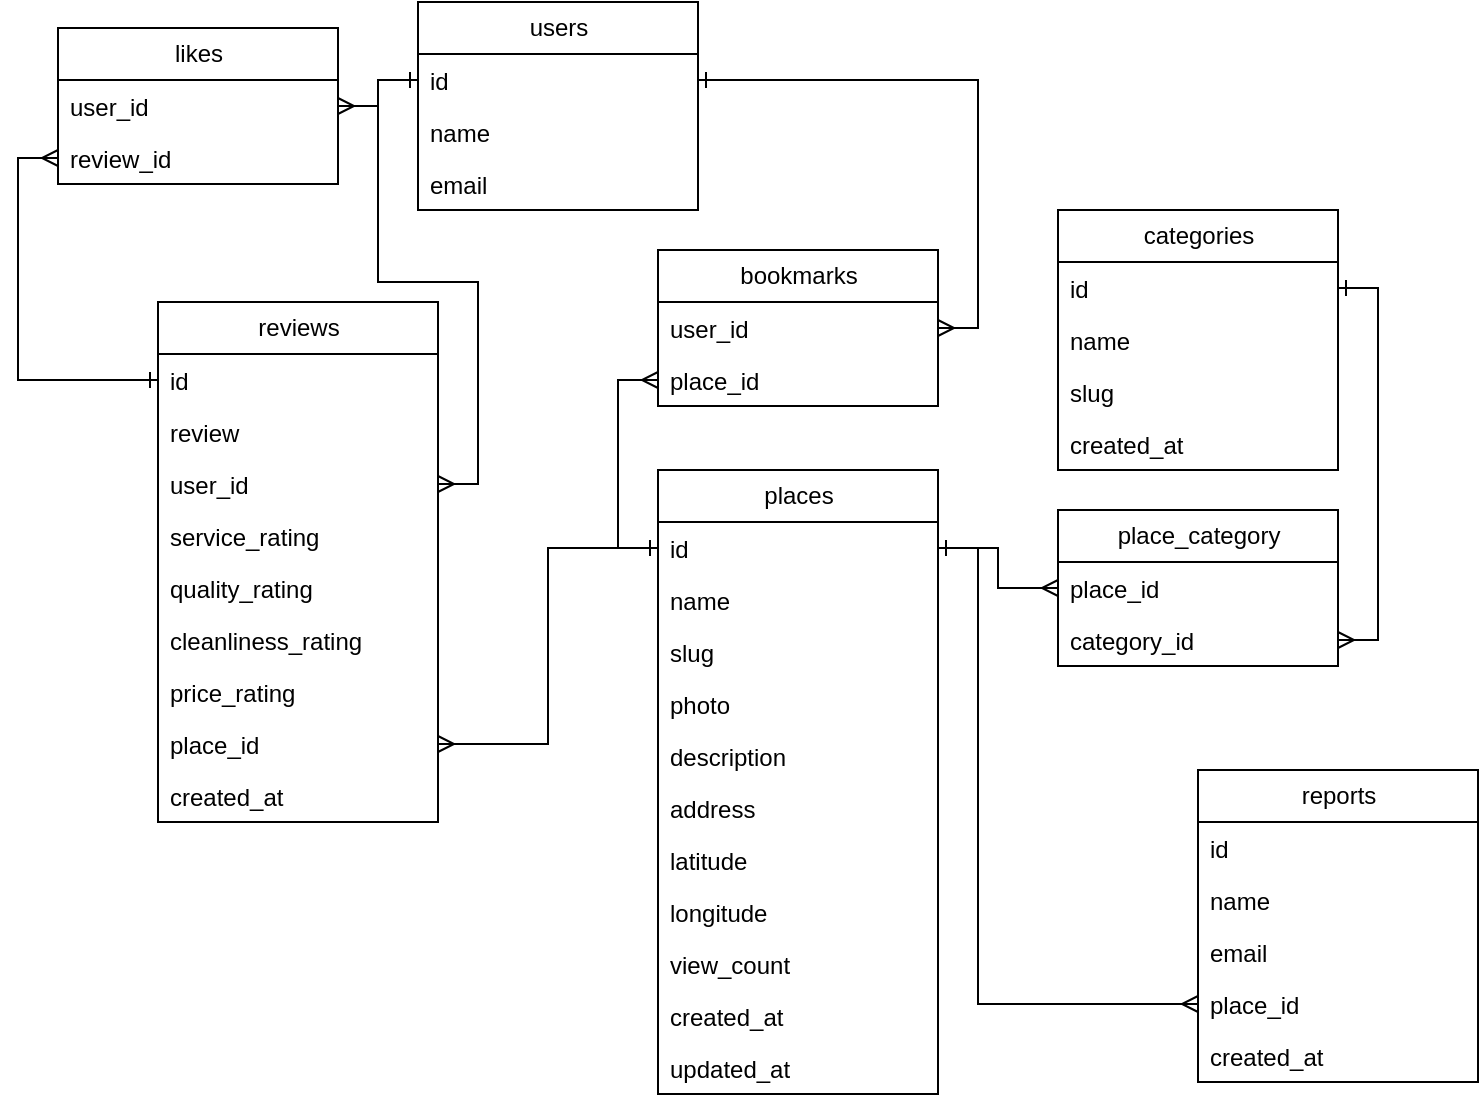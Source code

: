 <mxfile version="25.0.1">
  <diagram name="Page-1" id="MOGiZ9mFXUid4ABzVC6d">
    <mxGraphModel dx="1257" dy="753" grid="1" gridSize="10" guides="1" tooltips="1" connect="1" arrows="1" fold="1" page="1" pageScale="1" pageWidth="1169" pageHeight="827" background="#ffffff" math="0" shadow="0">
      <root>
        <mxCell id="0" />
        <mxCell id="1" parent="0" />
        <mxCell id="aPrpxi0aGbtoKTsF_EjR-1" value="users" style="swimlane;fontStyle=0;childLayout=stackLayout;horizontal=1;startSize=26;horizontalStack=0;resizeParent=1;resizeParentMax=0;resizeLast=0;collapsible=1;marginBottom=0;html=1;" parent="1" vertex="1">
          <mxGeometry x="419" y="141" width="140" height="104" as="geometry" />
        </mxCell>
        <mxCell id="aPrpxi0aGbtoKTsF_EjR-2" value="id" style="text;strokeColor=none;fillColor=none;align=left;verticalAlign=top;spacingLeft=4;spacingRight=4;overflow=hidden;rotatable=0;points=[[0,0.5],[1,0.5]];portConstraint=eastwest;whiteSpace=wrap;html=1;" parent="aPrpxi0aGbtoKTsF_EjR-1" vertex="1">
          <mxGeometry y="26" width="140" height="26" as="geometry" />
        </mxCell>
        <mxCell id="aPrpxi0aGbtoKTsF_EjR-3" value="name" style="text;strokeColor=none;fillColor=none;align=left;verticalAlign=top;spacingLeft=4;spacingRight=4;overflow=hidden;rotatable=0;points=[[0,0.5],[1,0.5]];portConstraint=eastwest;whiteSpace=wrap;html=1;" parent="aPrpxi0aGbtoKTsF_EjR-1" vertex="1">
          <mxGeometry y="52" width="140" height="26" as="geometry" />
        </mxCell>
        <mxCell id="aPrpxi0aGbtoKTsF_EjR-4" value="email" style="text;strokeColor=none;fillColor=none;align=left;verticalAlign=top;spacingLeft=4;spacingRight=4;overflow=hidden;rotatable=0;points=[[0,0.5],[1,0.5]];portConstraint=eastwest;whiteSpace=wrap;html=1;" parent="aPrpxi0aGbtoKTsF_EjR-1" vertex="1">
          <mxGeometry y="78" width="140" height="26" as="geometry" />
        </mxCell>
        <mxCell id="aPrpxi0aGbtoKTsF_EjR-5" value="categories" style="swimlane;fontStyle=0;childLayout=stackLayout;horizontal=1;startSize=26;horizontalStack=0;resizeParent=1;resizeParentMax=0;resizeLast=0;collapsible=1;marginBottom=0;html=1;" parent="1" vertex="1">
          <mxGeometry x="739" y="245" width="140" height="130" as="geometry" />
        </mxCell>
        <mxCell id="aPrpxi0aGbtoKTsF_EjR-6" value="id" style="text;strokeColor=none;fillColor=none;align=left;verticalAlign=top;spacingLeft=4;spacingRight=4;overflow=hidden;rotatable=0;points=[[0,0.5],[1,0.5]];portConstraint=eastwest;whiteSpace=wrap;html=1;" parent="aPrpxi0aGbtoKTsF_EjR-5" vertex="1">
          <mxGeometry y="26" width="140" height="26" as="geometry" />
        </mxCell>
        <mxCell id="aPrpxi0aGbtoKTsF_EjR-7" value="name" style="text;strokeColor=none;fillColor=none;align=left;verticalAlign=top;spacingLeft=4;spacingRight=4;overflow=hidden;rotatable=0;points=[[0,0.5],[1,0.5]];portConstraint=eastwest;whiteSpace=wrap;html=1;" parent="aPrpxi0aGbtoKTsF_EjR-5" vertex="1">
          <mxGeometry y="52" width="140" height="26" as="geometry" />
        </mxCell>
        <mxCell id="aPrpxi0aGbtoKTsF_EjR-8" value="slug" style="text;strokeColor=none;fillColor=none;align=left;verticalAlign=top;spacingLeft=4;spacingRight=4;overflow=hidden;rotatable=0;points=[[0,0.5],[1,0.5]];portConstraint=eastwest;whiteSpace=wrap;html=1;" parent="aPrpxi0aGbtoKTsF_EjR-5" vertex="1">
          <mxGeometry y="78" width="140" height="26" as="geometry" />
        </mxCell>
        <mxCell id="aPrpxi0aGbtoKTsF_EjR-22" value="created_at" style="text;strokeColor=none;fillColor=none;align=left;verticalAlign=top;spacingLeft=4;spacingRight=4;overflow=hidden;rotatable=0;points=[[0,0.5],[1,0.5]];portConstraint=eastwest;whiteSpace=wrap;html=1;" parent="aPrpxi0aGbtoKTsF_EjR-5" vertex="1">
          <mxGeometry y="104" width="140" height="26" as="geometry" />
        </mxCell>
        <mxCell id="aPrpxi0aGbtoKTsF_EjR-9" value="places" style="swimlane;fontStyle=0;childLayout=stackLayout;horizontal=1;startSize=26;fillColor=none;horizontalStack=0;resizeParent=1;resizeParentMax=0;resizeLast=0;collapsible=1;marginBottom=0;html=1;" parent="1" vertex="1">
          <mxGeometry x="539" y="375" width="140" height="312" as="geometry" />
        </mxCell>
        <mxCell id="aPrpxi0aGbtoKTsF_EjR-10" value="id" style="text;strokeColor=none;fillColor=none;align=left;verticalAlign=top;spacingLeft=4;spacingRight=4;overflow=hidden;rotatable=0;points=[[0,0.5],[1,0.5]];portConstraint=eastwest;whiteSpace=wrap;html=1;" parent="aPrpxi0aGbtoKTsF_EjR-9" vertex="1">
          <mxGeometry y="26" width="140" height="26" as="geometry" />
        </mxCell>
        <mxCell id="aPrpxi0aGbtoKTsF_EjR-11" value="name" style="text;strokeColor=none;fillColor=none;align=left;verticalAlign=top;spacingLeft=4;spacingRight=4;overflow=hidden;rotatable=0;points=[[0,0.5],[1,0.5]];portConstraint=eastwest;whiteSpace=wrap;html=1;" parent="aPrpxi0aGbtoKTsF_EjR-9" vertex="1">
          <mxGeometry y="52" width="140" height="26" as="geometry" />
        </mxCell>
        <mxCell id="aPrpxi0aGbtoKTsF_EjR-12" value="slug" style="text;strokeColor=none;fillColor=none;align=left;verticalAlign=top;spacingLeft=4;spacingRight=4;overflow=hidden;rotatable=0;points=[[0,0.5],[1,0.5]];portConstraint=eastwest;whiteSpace=wrap;html=1;" parent="aPrpxi0aGbtoKTsF_EjR-9" vertex="1">
          <mxGeometry y="78" width="140" height="26" as="geometry" />
        </mxCell>
        <mxCell id="aPrpxi0aGbtoKTsF_EjR-13" value="photo" style="text;strokeColor=none;fillColor=none;align=left;verticalAlign=top;spacingLeft=4;spacingRight=4;overflow=hidden;rotatable=0;points=[[0,0.5],[1,0.5]];portConstraint=eastwest;whiteSpace=wrap;html=1;" parent="aPrpxi0aGbtoKTsF_EjR-9" vertex="1">
          <mxGeometry y="104" width="140" height="26" as="geometry" />
        </mxCell>
        <mxCell id="aPrpxi0aGbtoKTsF_EjR-14" value="description" style="text;strokeColor=none;fillColor=none;align=left;verticalAlign=top;spacingLeft=4;spacingRight=4;overflow=hidden;rotatable=0;points=[[0,0.5],[1,0.5]];portConstraint=eastwest;whiteSpace=wrap;html=1;" parent="aPrpxi0aGbtoKTsF_EjR-9" vertex="1">
          <mxGeometry y="130" width="140" height="26" as="geometry" />
        </mxCell>
        <mxCell id="aPrpxi0aGbtoKTsF_EjR-15" value="address" style="text;strokeColor=none;fillColor=none;align=left;verticalAlign=top;spacingLeft=4;spacingRight=4;overflow=hidden;rotatable=0;points=[[0,0.5],[1,0.5]];portConstraint=eastwest;whiteSpace=wrap;html=1;" parent="aPrpxi0aGbtoKTsF_EjR-9" vertex="1">
          <mxGeometry y="156" width="140" height="26" as="geometry" />
        </mxCell>
        <mxCell id="aPrpxi0aGbtoKTsF_EjR-16" value="latitude" style="text;strokeColor=none;fillColor=none;align=left;verticalAlign=top;spacingLeft=4;spacingRight=4;overflow=hidden;rotatable=0;points=[[0,0.5],[1,0.5]];portConstraint=eastwest;whiteSpace=wrap;html=1;" parent="aPrpxi0aGbtoKTsF_EjR-9" vertex="1">
          <mxGeometry y="182" width="140" height="26" as="geometry" />
        </mxCell>
        <mxCell id="aPrpxi0aGbtoKTsF_EjR-17" value="longitude" style="text;strokeColor=none;fillColor=none;align=left;verticalAlign=top;spacingLeft=4;spacingRight=4;overflow=hidden;rotatable=0;points=[[0,0.5],[1,0.5]];portConstraint=eastwest;whiteSpace=wrap;html=1;" parent="aPrpxi0aGbtoKTsF_EjR-9" vertex="1">
          <mxGeometry y="208" width="140" height="26" as="geometry" />
        </mxCell>
        <mxCell id="aPrpxi0aGbtoKTsF_EjR-18" value="view_count" style="text;strokeColor=none;fillColor=none;align=left;verticalAlign=top;spacingLeft=4;spacingRight=4;overflow=hidden;rotatable=0;points=[[0,0.5],[1,0.5]];portConstraint=eastwest;whiteSpace=wrap;html=1;" parent="aPrpxi0aGbtoKTsF_EjR-9" vertex="1">
          <mxGeometry y="234" width="140" height="26" as="geometry" />
        </mxCell>
        <mxCell id="aPrpxi0aGbtoKTsF_EjR-20" value="created_at" style="text;strokeColor=none;fillColor=none;align=left;verticalAlign=top;spacingLeft=4;spacingRight=4;overflow=hidden;rotatable=0;points=[[0,0.5],[1,0.5]];portConstraint=eastwest;whiteSpace=wrap;html=1;" parent="aPrpxi0aGbtoKTsF_EjR-9" vertex="1">
          <mxGeometry y="260" width="140" height="26" as="geometry" />
        </mxCell>
        <mxCell id="aPrpxi0aGbtoKTsF_EjR-21" value="updated_at" style="text;strokeColor=none;fillColor=none;align=left;verticalAlign=top;spacingLeft=4;spacingRight=4;overflow=hidden;rotatable=0;points=[[0,0.5],[1,0.5]];portConstraint=eastwest;whiteSpace=wrap;html=1;" parent="aPrpxi0aGbtoKTsF_EjR-9" vertex="1">
          <mxGeometry y="286" width="140" height="26" as="geometry" />
        </mxCell>
        <mxCell id="aPrpxi0aGbtoKTsF_EjR-23" value="place_category" style="swimlane;fontStyle=0;childLayout=stackLayout;horizontal=1;startSize=26;horizontalStack=0;resizeParent=1;resizeParentMax=0;resizeLast=0;collapsible=1;marginBottom=0;html=1;" parent="1" vertex="1">
          <mxGeometry x="739" y="395" width="140" height="78" as="geometry" />
        </mxCell>
        <mxCell id="aPrpxi0aGbtoKTsF_EjR-24" value="place_id" style="text;strokeColor=none;fillColor=none;align=left;verticalAlign=top;spacingLeft=4;spacingRight=4;overflow=hidden;rotatable=0;points=[[0,0.5],[1,0.5]];portConstraint=eastwest;whiteSpace=wrap;html=1;" parent="aPrpxi0aGbtoKTsF_EjR-23" vertex="1">
          <mxGeometry y="26" width="140" height="26" as="geometry" />
        </mxCell>
        <mxCell id="aPrpxi0aGbtoKTsF_EjR-25" value="category_id" style="text;strokeColor=none;fillColor=none;align=left;verticalAlign=top;spacingLeft=4;spacingRight=4;overflow=hidden;rotatable=0;points=[[0,0.5],[1,0.5]];portConstraint=eastwest;whiteSpace=wrap;html=1;" parent="aPrpxi0aGbtoKTsF_EjR-23" vertex="1">
          <mxGeometry y="52" width="140" height="26" as="geometry" />
        </mxCell>
        <mxCell id="aPrpxi0aGbtoKTsF_EjR-29" style="edgeStyle=orthogonalEdgeStyle;rounded=0;orthogonalLoop=1;jettySize=auto;html=1;entryX=1;entryY=0.5;entryDx=0;entryDy=0;endArrow=ERone;endFill=0;startArrow=ERmany;startFill=0;" parent="1" source="aPrpxi0aGbtoKTsF_EjR-25" target="aPrpxi0aGbtoKTsF_EjR-6" edge="1">
          <mxGeometry relative="1" as="geometry">
            <Array as="points">
              <mxPoint x="899" y="460" />
              <mxPoint x="899" y="284" />
            </Array>
          </mxGeometry>
        </mxCell>
        <mxCell id="aPrpxi0aGbtoKTsF_EjR-30" style="edgeStyle=orthogonalEdgeStyle;rounded=0;orthogonalLoop=1;jettySize=auto;html=1;endArrow=ERone;endFill=0;startArrow=ERmany;startFill=0;" parent="1" source="aPrpxi0aGbtoKTsF_EjR-24" target="aPrpxi0aGbtoKTsF_EjR-10" edge="1">
          <mxGeometry relative="1" as="geometry" />
        </mxCell>
        <mxCell id="aPrpxi0aGbtoKTsF_EjR-31" value="reviews" style="swimlane;fontStyle=0;childLayout=stackLayout;horizontal=1;startSize=26;horizontalStack=0;resizeParent=1;resizeParentMax=0;resizeLast=0;collapsible=1;marginBottom=0;html=1;" parent="1" vertex="1">
          <mxGeometry x="289" y="291" width="140" height="260" as="geometry" />
        </mxCell>
        <mxCell id="aPrpxi0aGbtoKTsF_EjR-32" value="id" style="text;strokeColor=none;fillColor=none;align=left;verticalAlign=top;spacingLeft=4;spacingRight=4;overflow=hidden;rotatable=0;points=[[0,0.5],[1,0.5]];portConstraint=eastwest;whiteSpace=wrap;html=1;" parent="aPrpxi0aGbtoKTsF_EjR-31" vertex="1">
          <mxGeometry y="26" width="140" height="26" as="geometry" />
        </mxCell>
        <mxCell id="aPrpxi0aGbtoKTsF_EjR-33" value="&lt;span style=&quot;text-align: center; text-wrap: nowrap;&quot;&gt;review&lt;/span&gt;" style="text;strokeColor=none;fillColor=none;align=left;verticalAlign=top;spacingLeft=4;spacingRight=4;overflow=hidden;rotatable=0;points=[[0,0.5],[1,0.5]];portConstraint=eastwest;whiteSpace=wrap;html=1;" parent="aPrpxi0aGbtoKTsF_EjR-31" vertex="1">
          <mxGeometry y="52" width="140" height="26" as="geometry" />
        </mxCell>
        <mxCell id="cSoINWObE3YI4UFWDs54-1" value="user_id" style="text;strokeColor=none;fillColor=none;align=left;verticalAlign=top;spacingLeft=4;spacingRight=4;overflow=hidden;rotatable=0;points=[[0,0.5],[1,0.5]];portConstraint=eastwest;whiteSpace=wrap;html=1;" vertex="1" parent="aPrpxi0aGbtoKTsF_EjR-31">
          <mxGeometry y="78" width="140" height="26" as="geometry" />
        </mxCell>
        <mxCell id="aPrpxi0aGbtoKTsF_EjR-34" value="&lt;div&gt;service_rating&lt;/div&gt;" style="text;strokeColor=none;fillColor=none;align=left;verticalAlign=top;spacingLeft=4;spacingRight=4;overflow=hidden;rotatable=0;points=[[0,0.5],[1,0.5]];portConstraint=eastwest;whiteSpace=wrap;html=1;" parent="aPrpxi0aGbtoKTsF_EjR-31" vertex="1">
          <mxGeometry y="104" width="140" height="26" as="geometry" />
        </mxCell>
        <mxCell id="aPrpxi0aGbtoKTsF_EjR-37" value="quality_rating" style="text;strokeColor=none;fillColor=none;align=left;verticalAlign=top;spacingLeft=4;spacingRight=4;overflow=hidden;rotatable=0;points=[[0,0.5],[1,0.5]];portConstraint=eastwest;whiteSpace=wrap;html=1;" parent="aPrpxi0aGbtoKTsF_EjR-31" vertex="1">
          <mxGeometry y="130" width="140" height="26" as="geometry" />
        </mxCell>
        <mxCell id="aPrpxi0aGbtoKTsF_EjR-38" value="&lt;span style=&quot;text-align: center; text-wrap: nowrap;&quot;&gt;cleanliness_rating&lt;/span&gt;" style="text;strokeColor=none;fillColor=none;align=left;verticalAlign=top;spacingLeft=4;spacingRight=4;overflow=hidden;rotatable=0;points=[[0,0.5],[1,0.5]];portConstraint=eastwest;whiteSpace=wrap;html=1;" parent="aPrpxi0aGbtoKTsF_EjR-31" vertex="1">
          <mxGeometry y="156" width="140" height="26" as="geometry" />
        </mxCell>
        <mxCell id="aPrpxi0aGbtoKTsF_EjR-39" value="&lt;span style=&quot;text-align: center; text-wrap: nowrap;&quot;&gt;price_rating&lt;/span&gt;" style="text;strokeColor=none;fillColor=none;align=left;verticalAlign=top;spacingLeft=4;spacingRight=4;overflow=hidden;rotatable=0;points=[[0,0.5],[1,0.5]];portConstraint=eastwest;whiteSpace=wrap;html=1;" parent="aPrpxi0aGbtoKTsF_EjR-31" vertex="1">
          <mxGeometry y="182" width="140" height="26" as="geometry" />
        </mxCell>
        <mxCell id="aPrpxi0aGbtoKTsF_EjR-40" value="&lt;div style=&quot;text-align: center;&quot;&gt;&lt;span style=&quot;background-color: initial; text-wrap: nowrap;&quot;&gt;place_id&lt;/span&gt;&lt;/div&gt;" style="text;strokeColor=none;fillColor=none;align=left;verticalAlign=top;spacingLeft=4;spacingRight=4;overflow=hidden;rotatable=0;points=[[0,0.5],[1,0.5]];portConstraint=eastwest;whiteSpace=wrap;html=1;" parent="aPrpxi0aGbtoKTsF_EjR-31" vertex="1">
          <mxGeometry y="208" width="140" height="26" as="geometry" />
        </mxCell>
        <mxCell id="aPrpxi0aGbtoKTsF_EjR-41" value="created_at" style="text;strokeColor=none;fillColor=none;align=left;verticalAlign=top;spacingLeft=4;spacingRight=4;overflow=hidden;rotatable=0;points=[[0,0.5],[1,0.5]];portConstraint=eastwest;whiteSpace=wrap;html=1;" parent="aPrpxi0aGbtoKTsF_EjR-31" vertex="1">
          <mxGeometry y="234" width="140" height="26" as="geometry" />
        </mxCell>
        <mxCell id="aPrpxi0aGbtoKTsF_EjR-42" style="edgeStyle=orthogonalEdgeStyle;rounded=0;orthogonalLoop=1;jettySize=auto;html=1;entryX=0;entryY=0.5;entryDx=0;entryDy=0;endArrow=ERone;endFill=0;startArrow=ERmany;startFill=0;" parent="1" source="aPrpxi0aGbtoKTsF_EjR-40" target="aPrpxi0aGbtoKTsF_EjR-10" edge="1">
          <mxGeometry relative="1" as="geometry" />
        </mxCell>
        <mxCell id="aPrpxi0aGbtoKTsF_EjR-43" value="reports" style="swimlane;fontStyle=0;childLayout=stackLayout;horizontal=1;startSize=26;horizontalStack=0;resizeParent=1;resizeParentMax=0;resizeLast=0;collapsible=1;marginBottom=0;html=1;" parent="1" vertex="1">
          <mxGeometry x="809" y="525" width="140" height="156" as="geometry" />
        </mxCell>
        <mxCell id="aPrpxi0aGbtoKTsF_EjR-44" value="id" style="text;strokeColor=none;fillColor=none;align=left;verticalAlign=top;spacingLeft=4;spacingRight=4;overflow=hidden;rotatable=0;points=[[0,0.5],[1,0.5]];portConstraint=eastwest;whiteSpace=wrap;html=1;" parent="aPrpxi0aGbtoKTsF_EjR-43" vertex="1">
          <mxGeometry y="26" width="140" height="26" as="geometry" />
        </mxCell>
        <mxCell id="aPrpxi0aGbtoKTsF_EjR-45" value="name" style="text;strokeColor=none;fillColor=none;align=left;verticalAlign=top;spacingLeft=4;spacingRight=4;overflow=hidden;rotatable=0;points=[[0,0.5],[1,0.5]];portConstraint=eastwest;whiteSpace=wrap;html=1;" parent="aPrpxi0aGbtoKTsF_EjR-43" vertex="1">
          <mxGeometry y="52" width="140" height="26" as="geometry" />
        </mxCell>
        <mxCell id="aPrpxi0aGbtoKTsF_EjR-46" value="email" style="text;strokeColor=none;fillColor=none;align=left;verticalAlign=top;spacingLeft=4;spacingRight=4;overflow=hidden;rotatable=0;points=[[0,0.5],[1,0.5]];portConstraint=eastwest;whiteSpace=wrap;html=1;" parent="aPrpxi0aGbtoKTsF_EjR-43" vertex="1">
          <mxGeometry y="78" width="140" height="26" as="geometry" />
        </mxCell>
        <mxCell id="aPrpxi0aGbtoKTsF_EjR-50" value="&lt;div style=&quot;text-align: center;&quot;&gt;&lt;span style=&quot;background-color: initial; text-wrap: nowrap;&quot;&gt;place_id&lt;/span&gt;&lt;/div&gt;" style="text;strokeColor=none;fillColor=none;align=left;verticalAlign=top;spacingLeft=4;spacingRight=4;overflow=hidden;rotatable=0;points=[[0,0.5],[1,0.5]];portConstraint=eastwest;whiteSpace=wrap;html=1;" parent="aPrpxi0aGbtoKTsF_EjR-43" vertex="1">
          <mxGeometry y="104" width="140" height="26" as="geometry" />
        </mxCell>
        <mxCell id="aPrpxi0aGbtoKTsF_EjR-51" value="&lt;span style=&quot;text-align: center; text-wrap: nowrap;&quot;&gt;created_at&lt;/span&gt;" style="text;strokeColor=none;fillColor=none;align=left;verticalAlign=top;spacingLeft=4;spacingRight=4;overflow=hidden;rotatable=0;points=[[0,0.5],[1,0.5]];portConstraint=eastwest;whiteSpace=wrap;html=1;" parent="aPrpxi0aGbtoKTsF_EjR-43" vertex="1">
          <mxGeometry y="130" width="140" height="26" as="geometry" />
        </mxCell>
        <mxCell id="aPrpxi0aGbtoKTsF_EjR-52" style="edgeStyle=orthogonalEdgeStyle;rounded=0;orthogonalLoop=1;jettySize=auto;html=1;endArrow=ERone;endFill=0;startArrow=ERmany;startFill=0;" parent="1" source="aPrpxi0aGbtoKTsF_EjR-50" target="aPrpxi0aGbtoKTsF_EjR-10" edge="1">
          <mxGeometry relative="1" as="geometry">
            <Array as="points">
              <mxPoint x="699" y="642" />
              <mxPoint x="699" y="414" />
            </Array>
          </mxGeometry>
        </mxCell>
        <mxCell id="aPrpxi0aGbtoKTsF_EjR-53" value="bookmarks" style="swimlane;fontStyle=0;childLayout=stackLayout;horizontal=1;startSize=26;fillColor=none;horizontalStack=0;resizeParent=1;resizeParentMax=0;resizeLast=0;collapsible=1;marginBottom=0;html=1;" parent="1" vertex="1">
          <mxGeometry x="539" y="265" width="140" height="78" as="geometry" />
        </mxCell>
        <mxCell id="aPrpxi0aGbtoKTsF_EjR-54" value="user_id" style="text;strokeColor=none;fillColor=none;align=left;verticalAlign=top;spacingLeft=4;spacingRight=4;overflow=hidden;rotatable=0;points=[[0,0.5],[1,0.5]];portConstraint=eastwest;whiteSpace=wrap;html=1;" parent="aPrpxi0aGbtoKTsF_EjR-53" vertex="1">
          <mxGeometry y="26" width="140" height="26" as="geometry" />
        </mxCell>
        <mxCell id="aPrpxi0aGbtoKTsF_EjR-55" value="&lt;span style=&quot;text-align: center; text-wrap: nowrap;&quot;&gt;place_id&lt;/span&gt;" style="text;strokeColor=none;fillColor=none;align=left;verticalAlign=top;spacingLeft=4;spacingRight=4;overflow=hidden;rotatable=0;points=[[0,0.5],[1,0.5]];portConstraint=eastwest;whiteSpace=wrap;html=1;" parent="aPrpxi0aGbtoKTsF_EjR-53" vertex="1">
          <mxGeometry y="52" width="140" height="26" as="geometry" />
        </mxCell>
        <mxCell id="aPrpxi0aGbtoKTsF_EjR-57" style="edgeStyle=orthogonalEdgeStyle;rounded=0;orthogonalLoop=1;jettySize=auto;html=1;entryX=0;entryY=0.5;entryDx=0;entryDy=0;endArrow=ERone;endFill=0;startArrow=ERmany;startFill=0;" parent="1" source="aPrpxi0aGbtoKTsF_EjR-55" target="aPrpxi0aGbtoKTsF_EjR-10" edge="1">
          <mxGeometry relative="1" as="geometry" />
        </mxCell>
        <mxCell id="aPrpxi0aGbtoKTsF_EjR-58" style="edgeStyle=orthogonalEdgeStyle;rounded=0;orthogonalLoop=1;jettySize=auto;html=1;endArrow=ERone;endFill=0;startArrow=ERmany;startFill=0;" parent="1" source="aPrpxi0aGbtoKTsF_EjR-54" target="aPrpxi0aGbtoKTsF_EjR-2" edge="1">
          <mxGeometry relative="1" as="geometry">
            <Array as="points">
              <mxPoint x="699" y="304" />
              <mxPoint x="699" y="180" />
            </Array>
          </mxGeometry>
        </mxCell>
        <mxCell id="aPrpxi0aGbtoKTsF_EjR-63" style="edgeStyle=orthogonalEdgeStyle;rounded=0;orthogonalLoop=1;jettySize=auto;html=1;endArrow=ERone;endFill=0;startArrow=ERmany;startFill=0;" parent="1" source="aPrpxi0aGbtoKTsF_EjR-60" target="aPrpxi0aGbtoKTsF_EjR-2" edge="1">
          <mxGeometry relative="1" as="geometry" />
        </mxCell>
        <mxCell id="aPrpxi0aGbtoKTsF_EjR-60" value="likes" style="swimlane;fontStyle=0;childLayout=stackLayout;horizontal=1;startSize=26;horizontalStack=0;resizeParent=1;resizeParentMax=0;resizeLast=0;collapsible=1;marginBottom=0;html=1;" parent="1" vertex="1">
          <mxGeometry x="239" y="154" width="140" height="78" as="geometry" />
        </mxCell>
        <mxCell id="aPrpxi0aGbtoKTsF_EjR-61" value="user_id" style="text;strokeColor=none;fillColor=none;align=left;verticalAlign=top;spacingLeft=4;spacingRight=4;overflow=hidden;rotatable=0;points=[[0,0.5],[1,0.5]];portConstraint=eastwest;whiteSpace=wrap;html=1;" parent="aPrpxi0aGbtoKTsF_EjR-60" vertex="1">
          <mxGeometry y="26" width="140" height="26" as="geometry" />
        </mxCell>
        <mxCell id="aPrpxi0aGbtoKTsF_EjR-62" value="&lt;span style=&quot;text-align: center; text-wrap: nowrap;&quot;&gt;review&lt;/span&gt;&lt;span style=&quot;text-align: center; text-wrap: nowrap;&quot;&gt;_id&lt;/span&gt;" style="text;strokeColor=none;fillColor=none;align=left;verticalAlign=top;spacingLeft=4;spacingRight=4;overflow=hidden;rotatable=0;points=[[0,0.5],[1,0.5]];portConstraint=eastwest;whiteSpace=wrap;html=1;" parent="aPrpxi0aGbtoKTsF_EjR-60" vertex="1">
          <mxGeometry y="52" width="140" height="26" as="geometry" />
        </mxCell>
        <mxCell id="aPrpxi0aGbtoKTsF_EjR-64" style="edgeStyle=orthogonalEdgeStyle;rounded=0;orthogonalLoop=1;jettySize=auto;html=1;entryX=0;entryY=0.5;entryDx=0;entryDy=0;endArrow=ERone;endFill=0;startArrow=ERmany;startFill=0;" parent="1" source="aPrpxi0aGbtoKTsF_EjR-62" target="aPrpxi0aGbtoKTsF_EjR-32" edge="1">
          <mxGeometry relative="1" as="geometry">
            <Array as="points">
              <mxPoint x="219" y="219" />
              <mxPoint x="219" y="330" />
            </Array>
          </mxGeometry>
        </mxCell>
        <mxCell id="cSoINWObE3YI4UFWDs54-2" style="edgeStyle=orthogonalEdgeStyle;rounded=0;orthogonalLoop=1;jettySize=auto;html=1;endArrow=ERone;endFill=0;startArrow=ERmany;startFill=0;" edge="1" parent="1" source="cSoINWObE3YI4UFWDs54-1" target="aPrpxi0aGbtoKTsF_EjR-2">
          <mxGeometry relative="1" as="geometry" />
        </mxCell>
      </root>
    </mxGraphModel>
  </diagram>
</mxfile>
